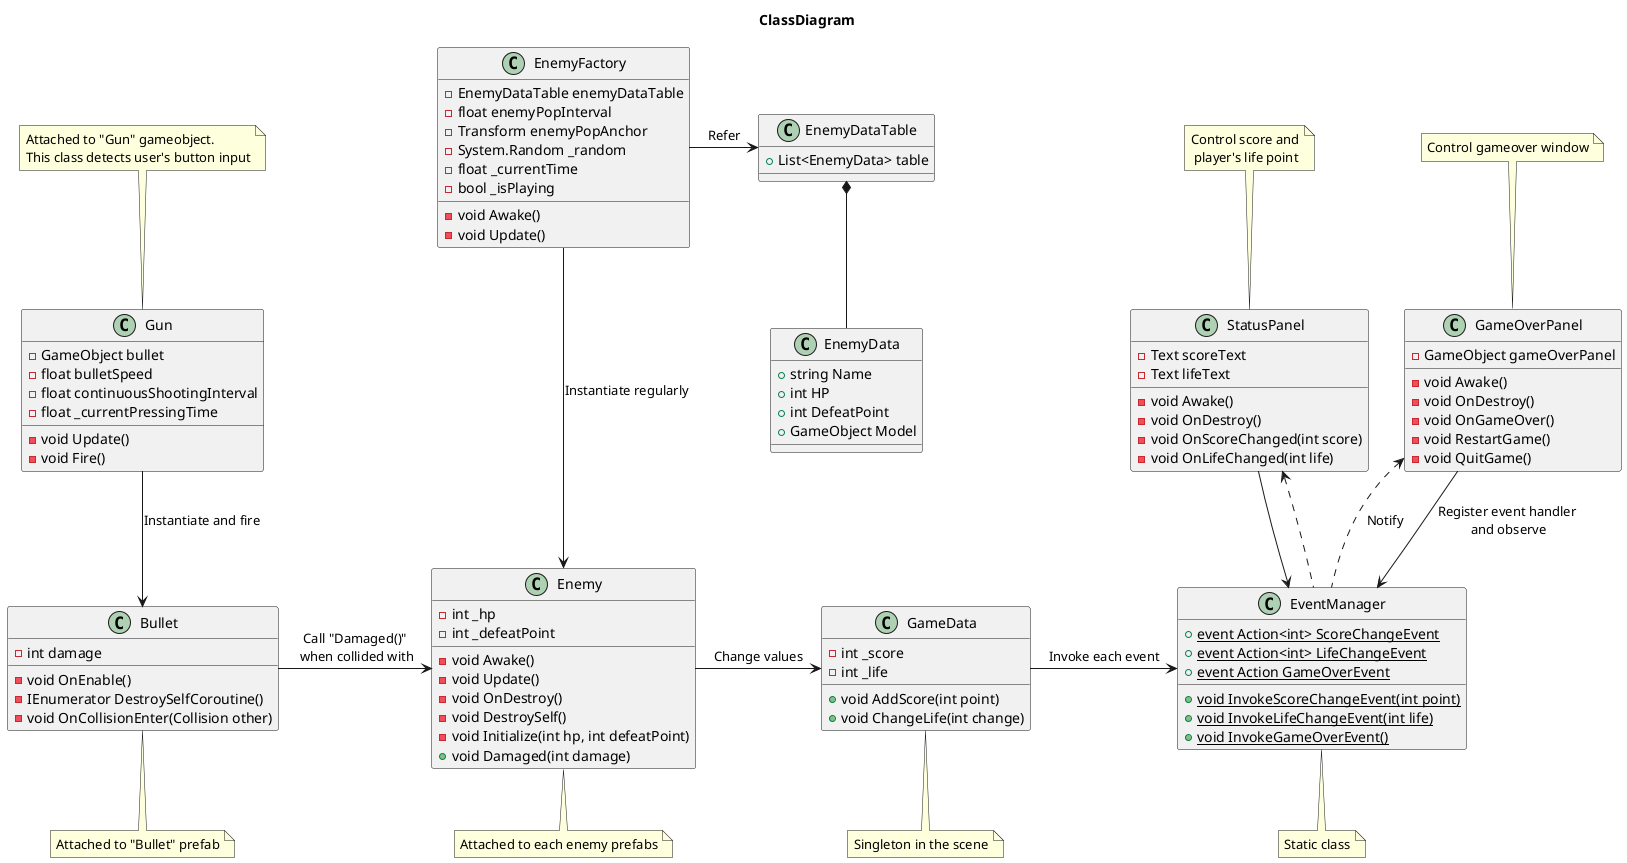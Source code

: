 @startuml
title ClassDiagram

class Gun
{
    - GameObject bullet
    - float bulletSpeed
    - float continuousShootingInterval
    - float _currentPressingTime

    - void Update()
    - void Fire()
}

class Bullet
{
    - int damage

    - void OnEnable()
    - IEnumerator DestroySelfCoroutine()
    - void OnCollisionEnter(Collision other)
}

class EnemyFactory
{
    - EnemyDataTable enemyDataTable
    - float enemyPopInterval
    - Transform enemyPopAnchor
    - System.Random _random
    - float _currentTime
    - bool _isPlaying

    - void Awake()
    - void Update()
}

class Enemy
{
    - int _hp
    - int _defeatPoint

    - void Awake()
    - void Update()
    - void OnDestroy()
    - void DestroySelf()
    - void Initialize(int hp, int defeatPoint)
    + void Damaged(int damage)
}

class EnemyDataTable
{
    + List<EnemyData> table
}

class EnemyData
{
    + string Name
    + int HP
    + int DefeatPoint
    + GameObject Model
}

class EventManager
{
    + {static} event Action<int> ScoreChangeEvent
    + {static} event Action<int> LifeChangeEvent
    + {static} event Action GameOverEvent

    + {static} void InvokeScoreChangeEvent(int point)
    + {static} void InvokeLifeChangeEvent(int life)
    + {static} void InvokeGameOverEvent()
}

class GameData
{
    - int _score
    - int _life

    + void AddScore(int point)
    + void ChangeLife(int change)
}

class GameOverPanel
{
    - GameObject gameOverPanel

    - void Awake()
    - void OnDestroy()
    - void OnGameOver()
    - void RestartGame()
    - void QuitGame()
}

class StatusPanel
{
    - Text scoreText
    - Text lifeText

    - void Awake()
    - void OnDestroy()
    - void OnScoreChanged(int score)
    - void OnLifeChanged(int life)
}

note top of Gun : Attached to "Gun" gameobject.\nThis class detects user's button input
note bottom of Bullet : Attached to "Bullet" prefab
note bottom of Enemy : Attached to each enemy prefabs
note bottom of GameData : Singleton in the scene
note bottom of EventManager : Static class
note top of GameOverPanel : Control gameover window
note top of StatusPanel : Control score and\n player's life point

Gun --> Bullet : Instantiate and fire
Bullet -right-> Enemy : Call "Damaged()"\n when collided with
EnemyFactory ---> Enemy : Instantiate regularly
EnemyFactory -right-> EnemyDataTable : Refer
EnemyDataTable *-- EnemyData
Enemy -right-> GameData : Change values
GameData -right-> EventManager : Invoke each event

GameOverPanel -down-> EventManager : Register event handler\n and observe
StatusPanel -down-> EventManager

EventManager .up.> GameOverPanel : Notify
EventManager .up.> StatusPanel



@enduml